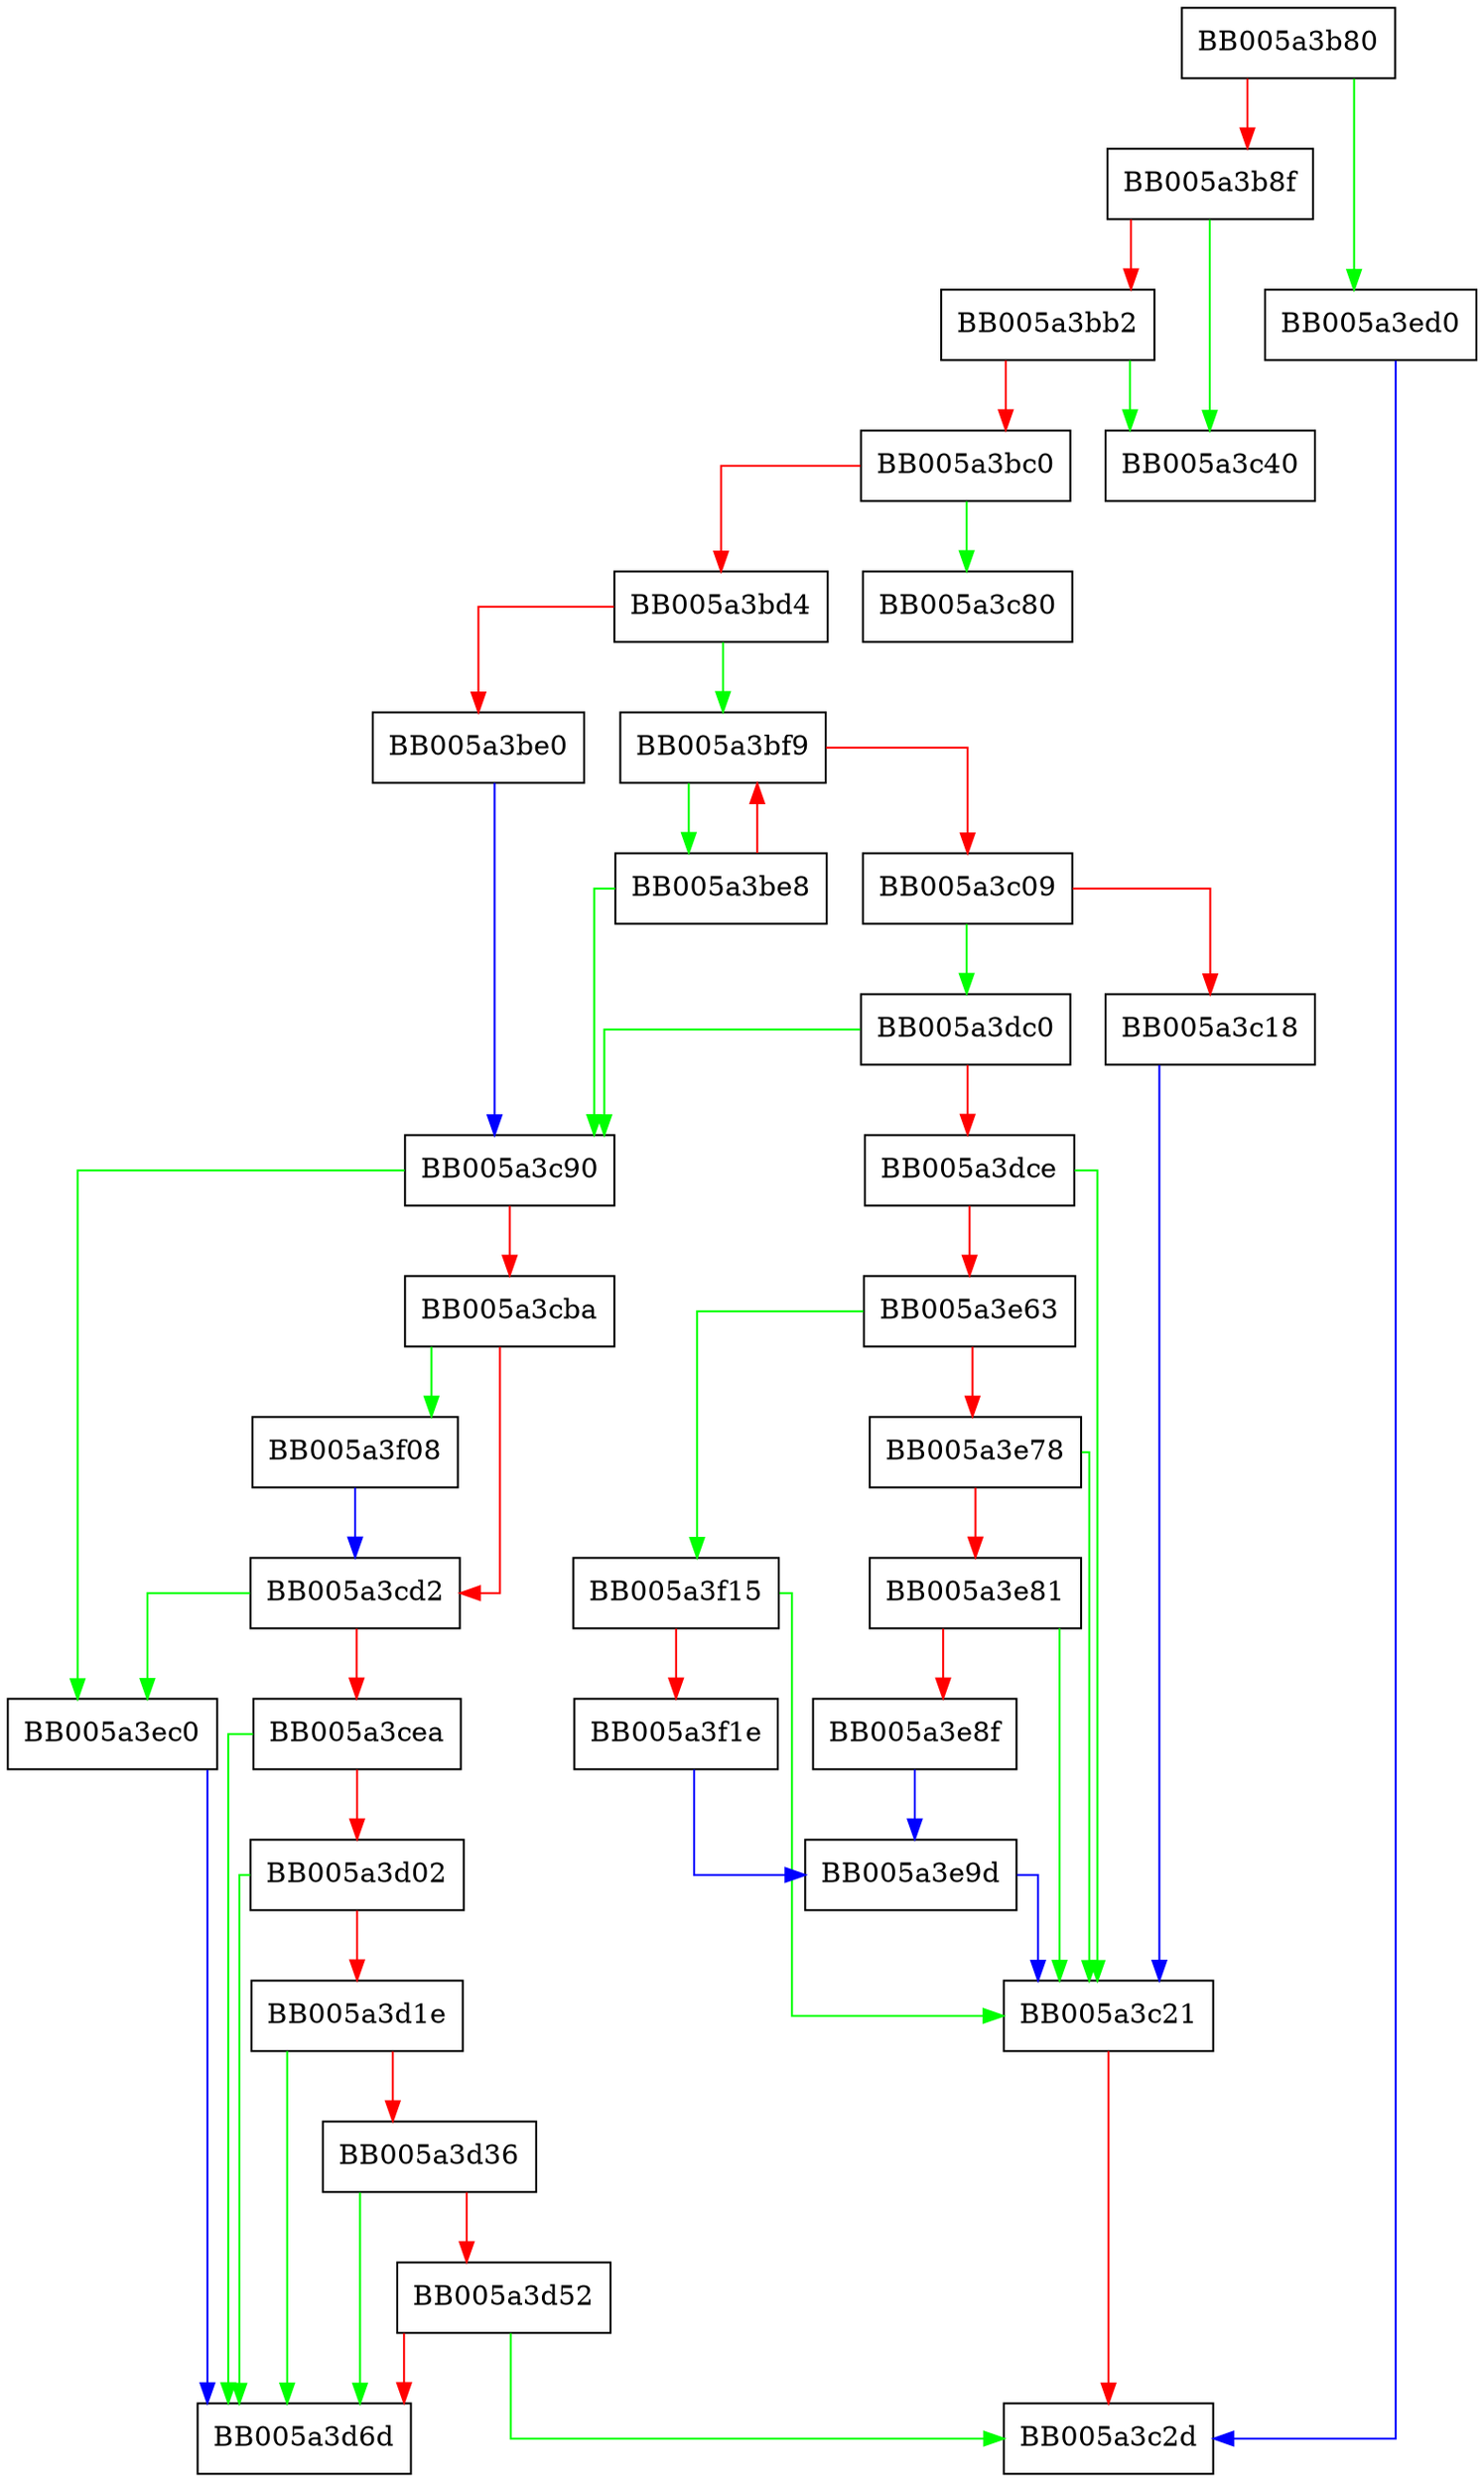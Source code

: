 digraph ENGINE_by_id {
  node [shape="box"];
  graph [splines=ortho];
  BB005a3b80 -> BB005a3ed0 [color="green"];
  BB005a3b80 -> BB005a3b8f [color="red"];
  BB005a3b8f -> BB005a3c40 [color="green"];
  BB005a3b8f -> BB005a3bb2 [color="red"];
  BB005a3bb2 -> BB005a3c40 [color="green"];
  BB005a3bb2 -> BB005a3bc0 [color="red"];
  BB005a3bc0 -> BB005a3c80 [color="green"];
  BB005a3bc0 -> BB005a3bd4 [color="red"];
  BB005a3bd4 -> BB005a3bf9 [color="green"];
  BB005a3bd4 -> BB005a3be0 [color="red"];
  BB005a3be0 -> BB005a3c90 [color="blue"];
  BB005a3be8 -> BB005a3c90 [color="green"];
  BB005a3be8 -> BB005a3bf9 [color="red"];
  BB005a3bf9 -> BB005a3be8 [color="green"];
  BB005a3bf9 -> BB005a3c09 [color="red"];
  BB005a3c09 -> BB005a3dc0 [color="green"];
  BB005a3c09 -> BB005a3c18 [color="red"];
  BB005a3c18 -> BB005a3c21 [color="blue"];
  BB005a3c21 -> BB005a3c2d [color="red"];
  BB005a3c90 -> BB005a3ec0 [color="green"];
  BB005a3c90 -> BB005a3cba [color="red"];
  BB005a3cba -> BB005a3f08 [color="green"];
  BB005a3cba -> BB005a3cd2 [color="red"];
  BB005a3cd2 -> BB005a3ec0 [color="green"];
  BB005a3cd2 -> BB005a3cea [color="red"];
  BB005a3cea -> BB005a3d6d [color="green"];
  BB005a3cea -> BB005a3d02 [color="red"];
  BB005a3d02 -> BB005a3d6d [color="green"];
  BB005a3d02 -> BB005a3d1e [color="red"];
  BB005a3d1e -> BB005a3d6d [color="green"];
  BB005a3d1e -> BB005a3d36 [color="red"];
  BB005a3d36 -> BB005a3d6d [color="green"];
  BB005a3d36 -> BB005a3d52 [color="red"];
  BB005a3d52 -> BB005a3c2d [color="green"];
  BB005a3d52 -> BB005a3d6d [color="red"];
  BB005a3dc0 -> BB005a3c90 [color="green"];
  BB005a3dc0 -> BB005a3dce [color="red"];
  BB005a3dce -> BB005a3c21 [color="green"];
  BB005a3dce -> BB005a3e63 [color="red"];
  BB005a3e63 -> BB005a3f15 [color="green"];
  BB005a3e63 -> BB005a3e78 [color="red"];
  BB005a3e78 -> BB005a3c21 [color="green"];
  BB005a3e78 -> BB005a3e81 [color="red"];
  BB005a3e81 -> BB005a3c21 [color="green"];
  BB005a3e81 -> BB005a3e8f [color="red"];
  BB005a3e8f -> BB005a3e9d [color="blue"];
  BB005a3e9d -> BB005a3c21 [color="blue"];
  BB005a3ec0 -> BB005a3d6d [color="blue"];
  BB005a3ed0 -> BB005a3c2d [color="blue"];
  BB005a3f08 -> BB005a3cd2 [color="blue"];
  BB005a3f15 -> BB005a3c21 [color="green"];
  BB005a3f15 -> BB005a3f1e [color="red"];
  BB005a3f1e -> BB005a3e9d [color="blue"];
}